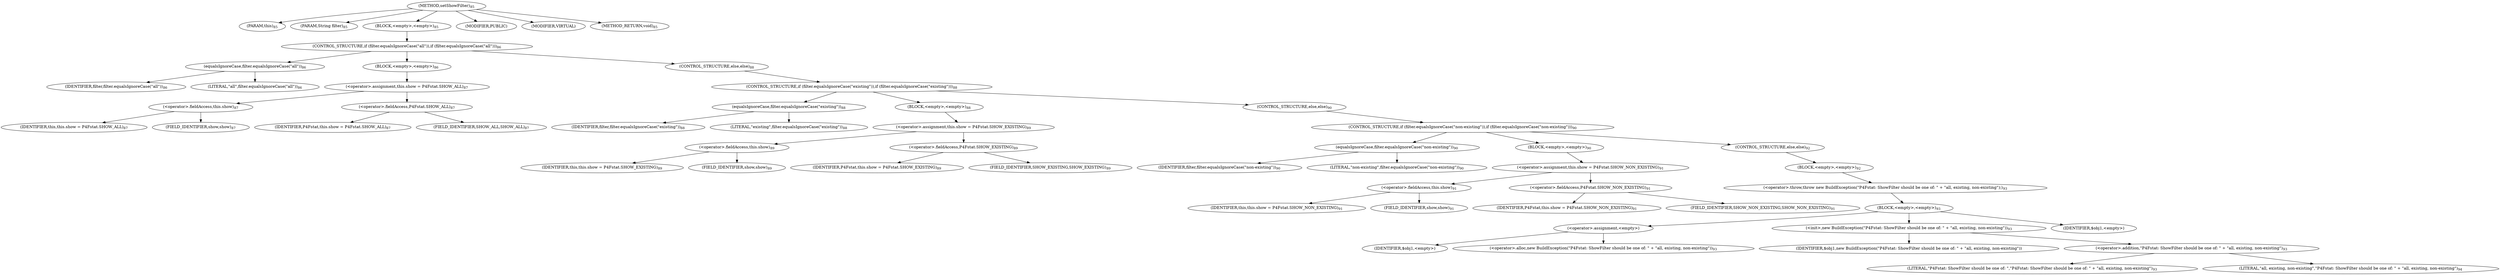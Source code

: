 digraph "setShowFilter" {  
"70" [label = <(METHOD,setShowFilter)<SUB>85</SUB>> ]
"71" [label = <(PARAM,this)<SUB>85</SUB>> ]
"72" [label = <(PARAM,String filter)<SUB>85</SUB>> ]
"73" [label = <(BLOCK,&lt;empty&gt;,&lt;empty&gt;)<SUB>85</SUB>> ]
"74" [label = <(CONTROL_STRUCTURE,if (filter.equalsIgnoreCase(&quot;all&quot;)),if (filter.equalsIgnoreCase(&quot;all&quot;)))<SUB>86</SUB>> ]
"75" [label = <(equalsIgnoreCase,filter.equalsIgnoreCase(&quot;all&quot;))<SUB>86</SUB>> ]
"76" [label = <(IDENTIFIER,filter,filter.equalsIgnoreCase(&quot;all&quot;))<SUB>86</SUB>> ]
"77" [label = <(LITERAL,&quot;all&quot;,filter.equalsIgnoreCase(&quot;all&quot;))<SUB>86</SUB>> ]
"78" [label = <(BLOCK,&lt;empty&gt;,&lt;empty&gt;)<SUB>86</SUB>> ]
"79" [label = <(&lt;operator&gt;.assignment,this.show = P4Fstat.SHOW_ALL)<SUB>87</SUB>> ]
"80" [label = <(&lt;operator&gt;.fieldAccess,this.show)<SUB>87</SUB>> ]
"81" [label = <(IDENTIFIER,this,this.show = P4Fstat.SHOW_ALL)<SUB>87</SUB>> ]
"82" [label = <(FIELD_IDENTIFIER,show,show)<SUB>87</SUB>> ]
"83" [label = <(&lt;operator&gt;.fieldAccess,P4Fstat.SHOW_ALL)<SUB>87</SUB>> ]
"84" [label = <(IDENTIFIER,P4Fstat,this.show = P4Fstat.SHOW_ALL)<SUB>87</SUB>> ]
"85" [label = <(FIELD_IDENTIFIER,SHOW_ALL,SHOW_ALL)<SUB>87</SUB>> ]
"86" [label = <(CONTROL_STRUCTURE,else,else)<SUB>88</SUB>> ]
"87" [label = <(CONTROL_STRUCTURE,if (filter.equalsIgnoreCase(&quot;existing&quot;)),if (filter.equalsIgnoreCase(&quot;existing&quot;)))<SUB>88</SUB>> ]
"88" [label = <(equalsIgnoreCase,filter.equalsIgnoreCase(&quot;existing&quot;))<SUB>88</SUB>> ]
"89" [label = <(IDENTIFIER,filter,filter.equalsIgnoreCase(&quot;existing&quot;))<SUB>88</SUB>> ]
"90" [label = <(LITERAL,&quot;existing&quot;,filter.equalsIgnoreCase(&quot;existing&quot;))<SUB>88</SUB>> ]
"91" [label = <(BLOCK,&lt;empty&gt;,&lt;empty&gt;)<SUB>88</SUB>> ]
"92" [label = <(&lt;operator&gt;.assignment,this.show = P4Fstat.SHOW_EXISTING)<SUB>89</SUB>> ]
"93" [label = <(&lt;operator&gt;.fieldAccess,this.show)<SUB>89</SUB>> ]
"94" [label = <(IDENTIFIER,this,this.show = P4Fstat.SHOW_EXISTING)<SUB>89</SUB>> ]
"95" [label = <(FIELD_IDENTIFIER,show,show)<SUB>89</SUB>> ]
"96" [label = <(&lt;operator&gt;.fieldAccess,P4Fstat.SHOW_EXISTING)<SUB>89</SUB>> ]
"97" [label = <(IDENTIFIER,P4Fstat,this.show = P4Fstat.SHOW_EXISTING)<SUB>89</SUB>> ]
"98" [label = <(FIELD_IDENTIFIER,SHOW_EXISTING,SHOW_EXISTING)<SUB>89</SUB>> ]
"99" [label = <(CONTROL_STRUCTURE,else,else)<SUB>90</SUB>> ]
"100" [label = <(CONTROL_STRUCTURE,if (filter.equalsIgnoreCase(&quot;non-existing&quot;)),if (filter.equalsIgnoreCase(&quot;non-existing&quot;)))<SUB>90</SUB>> ]
"101" [label = <(equalsIgnoreCase,filter.equalsIgnoreCase(&quot;non-existing&quot;))<SUB>90</SUB>> ]
"102" [label = <(IDENTIFIER,filter,filter.equalsIgnoreCase(&quot;non-existing&quot;))<SUB>90</SUB>> ]
"103" [label = <(LITERAL,&quot;non-existing&quot;,filter.equalsIgnoreCase(&quot;non-existing&quot;))<SUB>90</SUB>> ]
"104" [label = <(BLOCK,&lt;empty&gt;,&lt;empty&gt;)<SUB>90</SUB>> ]
"105" [label = <(&lt;operator&gt;.assignment,this.show = P4Fstat.SHOW_NON_EXISTING)<SUB>91</SUB>> ]
"106" [label = <(&lt;operator&gt;.fieldAccess,this.show)<SUB>91</SUB>> ]
"107" [label = <(IDENTIFIER,this,this.show = P4Fstat.SHOW_NON_EXISTING)<SUB>91</SUB>> ]
"108" [label = <(FIELD_IDENTIFIER,show,show)<SUB>91</SUB>> ]
"109" [label = <(&lt;operator&gt;.fieldAccess,P4Fstat.SHOW_NON_EXISTING)<SUB>91</SUB>> ]
"110" [label = <(IDENTIFIER,P4Fstat,this.show = P4Fstat.SHOW_NON_EXISTING)<SUB>91</SUB>> ]
"111" [label = <(FIELD_IDENTIFIER,SHOW_NON_EXISTING,SHOW_NON_EXISTING)<SUB>91</SUB>> ]
"112" [label = <(CONTROL_STRUCTURE,else,else)<SUB>92</SUB>> ]
"113" [label = <(BLOCK,&lt;empty&gt;,&lt;empty&gt;)<SUB>92</SUB>> ]
"114" [label = <(&lt;operator&gt;.throw,throw new BuildException(&quot;P4Fstat: ShowFilter should be one of: &quot; + &quot;all, existing, non-existing&quot;);)<SUB>93</SUB>> ]
"115" [label = <(BLOCK,&lt;empty&gt;,&lt;empty&gt;)<SUB>93</SUB>> ]
"116" [label = <(&lt;operator&gt;.assignment,&lt;empty&gt;)> ]
"117" [label = <(IDENTIFIER,$obj1,&lt;empty&gt;)> ]
"118" [label = <(&lt;operator&gt;.alloc,new BuildException(&quot;P4Fstat: ShowFilter should be one of: &quot; + &quot;all, existing, non-existing&quot;))<SUB>93</SUB>> ]
"119" [label = <(&lt;init&gt;,new BuildException(&quot;P4Fstat: ShowFilter should be one of: &quot; + &quot;all, existing, non-existing&quot;))<SUB>93</SUB>> ]
"120" [label = <(IDENTIFIER,$obj1,new BuildException(&quot;P4Fstat: ShowFilter should be one of: &quot; + &quot;all, existing, non-existing&quot;))> ]
"121" [label = <(&lt;operator&gt;.addition,&quot;P4Fstat: ShowFilter should be one of: &quot; + &quot;all, existing, non-existing&quot;)<SUB>93</SUB>> ]
"122" [label = <(LITERAL,&quot;P4Fstat: ShowFilter should be one of: &quot;,&quot;P4Fstat: ShowFilter should be one of: &quot; + &quot;all, existing, non-existing&quot;)<SUB>93</SUB>> ]
"123" [label = <(LITERAL,&quot;all, existing, non-existing&quot;,&quot;P4Fstat: ShowFilter should be one of: &quot; + &quot;all, existing, non-existing&quot;)<SUB>94</SUB>> ]
"124" [label = <(IDENTIFIER,$obj1,&lt;empty&gt;)> ]
"125" [label = <(MODIFIER,PUBLIC)> ]
"126" [label = <(MODIFIER,VIRTUAL)> ]
"127" [label = <(METHOD_RETURN,void)<SUB>85</SUB>> ]
  "70" -> "71" 
  "70" -> "72" 
  "70" -> "73" 
  "70" -> "125" 
  "70" -> "126" 
  "70" -> "127" 
  "73" -> "74" 
  "74" -> "75" 
  "74" -> "78" 
  "74" -> "86" 
  "75" -> "76" 
  "75" -> "77" 
  "78" -> "79" 
  "79" -> "80" 
  "79" -> "83" 
  "80" -> "81" 
  "80" -> "82" 
  "83" -> "84" 
  "83" -> "85" 
  "86" -> "87" 
  "87" -> "88" 
  "87" -> "91" 
  "87" -> "99" 
  "88" -> "89" 
  "88" -> "90" 
  "91" -> "92" 
  "92" -> "93" 
  "92" -> "96" 
  "93" -> "94" 
  "93" -> "95" 
  "96" -> "97" 
  "96" -> "98" 
  "99" -> "100" 
  "100" -> "101" 
  "100" -> "104" 
  "100" -> "112" 
  "101" -> "102" 
  "101" -> "103" 
  "104" -> "105" 
  "105" -> "106" 
  "105" -> "109" 
  "106" -> "107" 
  "106" -> "108" 
  "109" -> "110" 
  "109" -> "111" 
  "112" -> "113" 
  "113" -> "114" 
  "114" -> "115" 
  "115" -> "116" 
  "115" -> "119" 
  "115" -> "124" 
  "116" -> "117" 
  "116" -> "118" 
  "119" -> "120" 
  "119" -> "121" 
  "121" -> "122" 
  "121" -> "123" 
}
